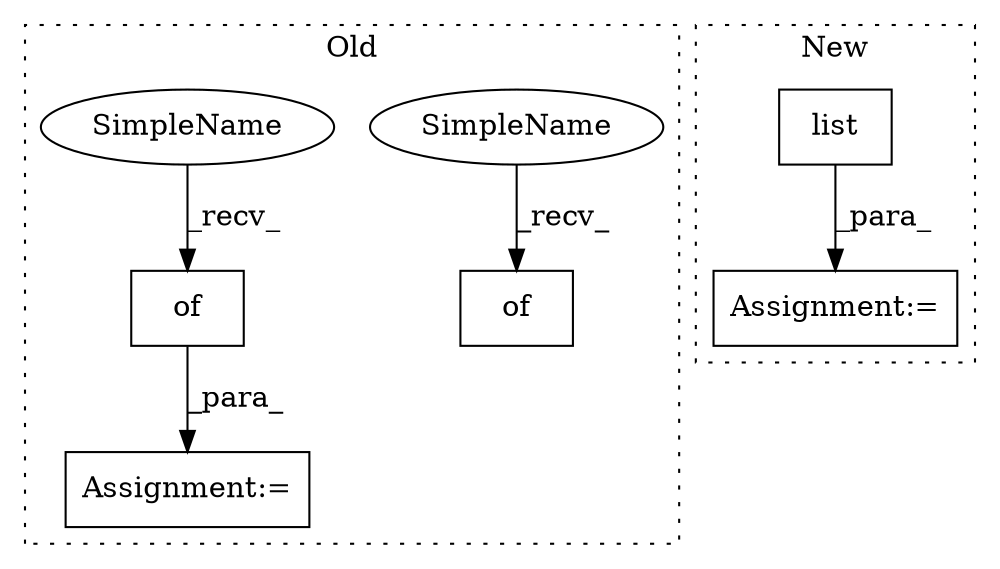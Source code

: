 digraph G {
subgraph cluster0 {
1 [label="of" a="32" s="2561,2639" l="3,1" shape="box"];
3 [label="Assignment:=" a="7" s="2556" l="1" shape="box"];
5 [label="of" a="32" s="2462,2544" l="3,1" shape="box"];
6 [label="SimpleName" a="42" s="2458" l="3" shape="ellipse"];
7 [label="SimpleName" a="42" s="2557" l="3" shape="ellipse"];
label = "Old";
style="dotted";
}
subgraph cluster1 {
2 [label="list" a="32" s="3844,3870" l="5,1" shape="box"];
4 [label="Assignment:=" a="7" s="3973" l="26" shape="box"];
label = "New";
style="dotted";
}
1 -> 3 [label="_para_"];
2 -> 4 [label="_para_"];
6 -> 5 [label="_recv_"];
7 -> 1 [label="_recv_"];
}